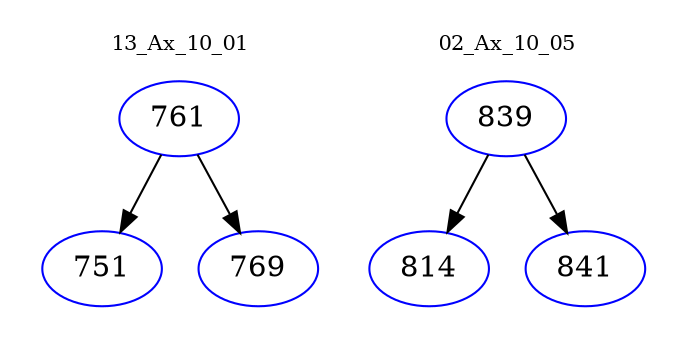 digraph{
subgraph cluster_0 {
color = white
label = "13_Ax_10_01";
fontsize=10;
T0_761 [label="761", color="blue"]
T0_761 -> T0_751 [color="black"]
T0_751 [label="751", color="blue"]
T0_761 -> T0_769 [color="black"]
T0_769 [label="769", color="blue"]
}
subgraph cluster_1 {
color = white
label = "02_Ax_10_05";
fontsize=10;
T1_839 [label="839", color="blue"]
T1_839 -> T1_814 [color="black"]
T1_814 [label="814", color="blue"]
T1_839 -> T1_841 [color="black"]
T1_841 [label="841", color="blue"]
}
}
